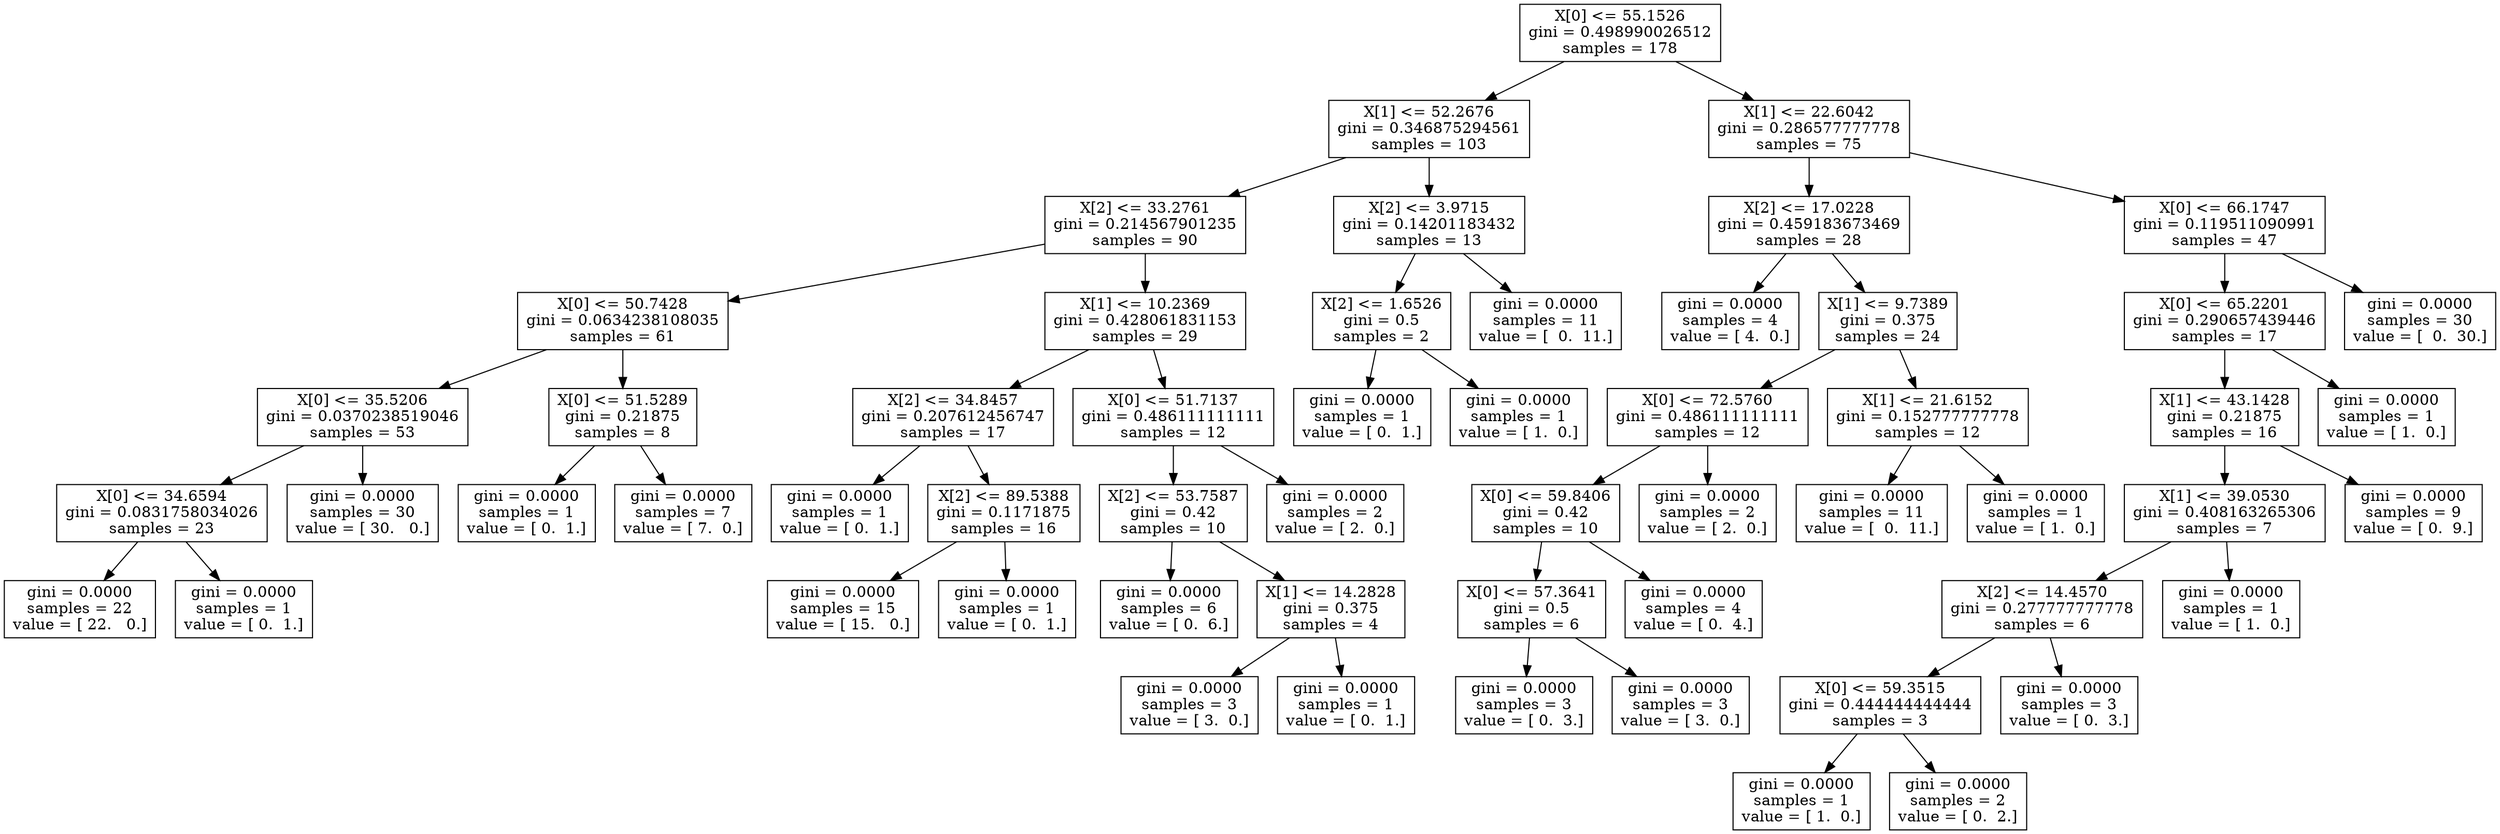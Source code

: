 digraph Tree {
0 [label="X[0] <= 55.1526\ngini = 0.498990026512\nsamples = 178", shape="box"] ;
1 [label="X[1] <= 52.2676\ngini = 0.346875294561\nsamples = 103", shape="box"] ;
0 -> 1 ;
2 [label="X[2] <= 33.2761\ngini = 0.214567901235\nsamples = 90", shape="box"] ;
1 -> 2 ;
3 [label="X[0] <= 50.7428\ngini = 0.0634238108035\nsamples = 61", shape="box"] ;
2 -> 3 ;
4 [label="X[0] <= 35.5206\ngini = 0.0370238519046\nsamples = 53", shape="box"] ;
3 -> 4 ;
5 [label="X[0] <= 34.6594\ngini = 0.0831758034026\nsamples = 23", shape="box"] ;
4 -> 5 ;
6 [label="gini = 0.0000\nsamples = 22\nvalue = [ 22.   0.]", shape="box"] ;
5 -> 6 ;
7 [label="gini = 0.0000\nsamples = 1\nvalue = [ 0.  1.]", shape="box"] ;
5 -> 7 ;
8 [label="gini = 0.0000\nsamples = 30\nvalue = [ 30.   0.]", shape="box"] ;
4 -> 8 ;
9 [label="X[0] <= 51.5289\ngini = 0.21875\nsamples = 8", shape="box"] ;
3 -> 9 ;
10 [label="gini = 0.0000\nsamples = 1\nvalue = [ 0.  1.]", shape="box"] ;
9 -> 10 ;
11 [label="gini = 0.0000\nsamples = 7\nvalue = [ 7.  0.]", shape="box"] ;
9 -> 11 ;
12 [label="X[1] <= 10.2369\ngini = 0.428061831153\nsamples = 29", shape="box"] ;
2 -> 12 ;
13 [label="X[2] <= 34.8457\ngini = 0.207612456747\nsamples = 17", shape="box"] ;
12 -> 13 ;
14 [label="gini = 0.0000\nsamples = 1\nvalue = [ 0.  1.]", shape="box"] ;
13 -> 14 ;
15 [label="X[2] <= 89.5388\ngini = 0.1171875\nsamples = 16", shape="box"] ;
13 -> 15 ;
16 [label="gini = 0.0000\nsamples = 15\nvalue = [ 15.   0.]", shape="box"] ;
15 -> 16 ;
17 [label="gini = 0.0000\nsamples = 1\nvalue = [ 0.  1.]", shape="box"] ;
15 -> 17 ;
18 [label="X[0] <= 51.7137\ngini = 0.486111111111\nsamples = 12", shape="box"] ;
12 -> 18 ;
19 [label="X[2] <= 53.7587\ngini = 0.42\nsamples = 10", shape="box"] ;
18 -> 19 ;
20 [label="gini = 0.0000\nsamples = 6\nvalue = [ 0.  6.]", shape="box"] ;
19 -> 20 ;
21 [label="X[1] <= 14.2828\ngini = 0.375\nsamples = 4", shape="box"] ;
19 -> 21 ;
22 [label="gini = 0.0000\nsamples = 3\nvalue = [ 3.  0.]", shape="box"] ;
21 -> 22 ;
23 [label="gini = 0.0000\nsamples = 1\nvalue = [ 0.  1.]", shape="box"] ;
21 -> 23 ;
24 [label="gini = 0.0000\nsamples = 2\nvalue = [ 2.  0.]", shape="box"] ;
18 -> 24 ;
25 [label="X[2] <= 3.9715\ngini = 0.14201183432\nsamples = 13", shape="box"] ;
1 -> 25 ;
26 [label="X[2] <= 1.6526\ngini = 0.5\nsamples = 2", shape="box"] ;
25 -> 26 ;
27 [label="gini = 0.0000\nsamples = 1\nvalue = [ 0.  1.]", shape="box"] ;
26 -> 27 ;
28 [label="gini = 0.0000\nsamples = 1\nvalue = [ 1.  0.]", shape="box"] ;
26 -> 28 ;
29 [label="gini = 0.0000\nsamples = 11\nvalue = [  0.  11.]", shape="box"] ;
25 -> 29 ;
30 [label="X[1] <= 22.6042\ngini = 0.286577777778\nsamples = 75", shape="box"] ;
0 -> 30 ;
31 [label="X[2] <= 17.0228\ngini = 0.459183673469\nsamples = 28", shape="box"] ;
30 -> 31 ;
32 [label="gini = 0.0000\nsamples = 4\nvalue = [ 4.  0.]", shape="box"] ;
31 -> 32 ;
33 [label="X[1] <= 9.7389\ngini = 0.375\nsamples = 24", shape="box"] ;
31 -> 33 ;
34 [label="X[0] <= 72.5760\ngini = 0.486111111111\nsamples = 12", shape="box"] ;
33 -> 34 ;
35 [label="X[0] <= 59.8406\ngini = 0.42\nsamples = 10", shape="box"] ;
34 -> 35 ;
36 [label="X[0] <= 57.3641\ngini = 0.5\nsamples = 6", shape="box"] ;
35 -> 36 ;
37 [label="gini = 0.0000\nsamples = 3\nvalue = [ 0.  3.]", shape="box"] ;
36 -> 37 ;
38 [label="gini = 0.0000\nsamples = 3\nvalue = [ 3.  0.]", shape="box"] ;
36 -> 38 ;
39 [label="gini = 0.0000\nsamples = 4\nvalue = [ 0.  4.]", shape="box"] ;
35 -> 39 ;
40 [label="gini = 0.0000\nsamples = 2\nvalue = [ 2.  0.]", shape="box"] ;
34 -> 40 ;
41 [label="X[1] <= 21.6152\ngini = 0.152777777778\nsamples = 12", shape="box"] ;
33 -> 41 ;
42 [label="gini = 0.0000\nsamples = 11\nvalue = [  0.  11.]", shape="box"] ;
41 -> 42 ;
43 [label="gini = 0.0000\nsamples = 1\nvalue = [ 1.  0.]", shape="box"] ;
41 -> 43 ;
44 [label="X[0] <= 66.1747\ngini = 0.119511090991\nsamples = 47", shape="box"] ;
30 -> 44 ;
45 [label="X[0] <= 65.2201\ngini = 0.290657439446\nsamples = 17", shape="box"] ;
44 -> 45 ;
46 [label="X[1] <= 43.1428\ngini = 0.21875\nsamples = 16", shape="box"] ;
45 -> 46 ;
47 [label="X[1] <= 39.0530\ngini = 0.408163265306\nsamples = 7", shape="box"] ;
46 -> 47 ;
48 [label="X[2] <= 14.4570\ngini = 0.277777777778\nsamples = 6", shape="box"] ;
47 -> 48 ;
49 [label="X[0] <= 59.3515\ngini = 0.444444444444\nsamples = 3", shape="box"] ;
48 -> 49 ;
50 [label="gini = 0.0000\nsamples = 1\nvalue = [ 1.  0.]", shape="box"] ;
49 -> 50 ;
51 [label="gini = 0.0000\nsamples = 2\nvalue = [ 0.  2.]", shape="box"] ;
49 -> 51 ;
52 [label="gini = 0.0000\nsamples = 3\nvalue = [ 0.  3.]", shape="box"] ;
48 -> 52 ;
53 [label="gini = 0.0000\nsamples = 1\nvalue = [ 1.  0.]", shape="box"] ;
47 -> 53 ;
54 [label="gini = 0.0000\nsamples = 9\nvalue = [ 0.  9.]", shape="box"] ;
46 -> 54 ;
55 [label="gini = 0.0000\nsamples = 1\nvalue = [ 1.  0.]", shape="box"] ;
45 -> 55 ;
56 [label="gini = 0.0000\nsamples = 30\nvalue = [  0.  30.]", shape="box"] ;
44 -> 56 ;
}